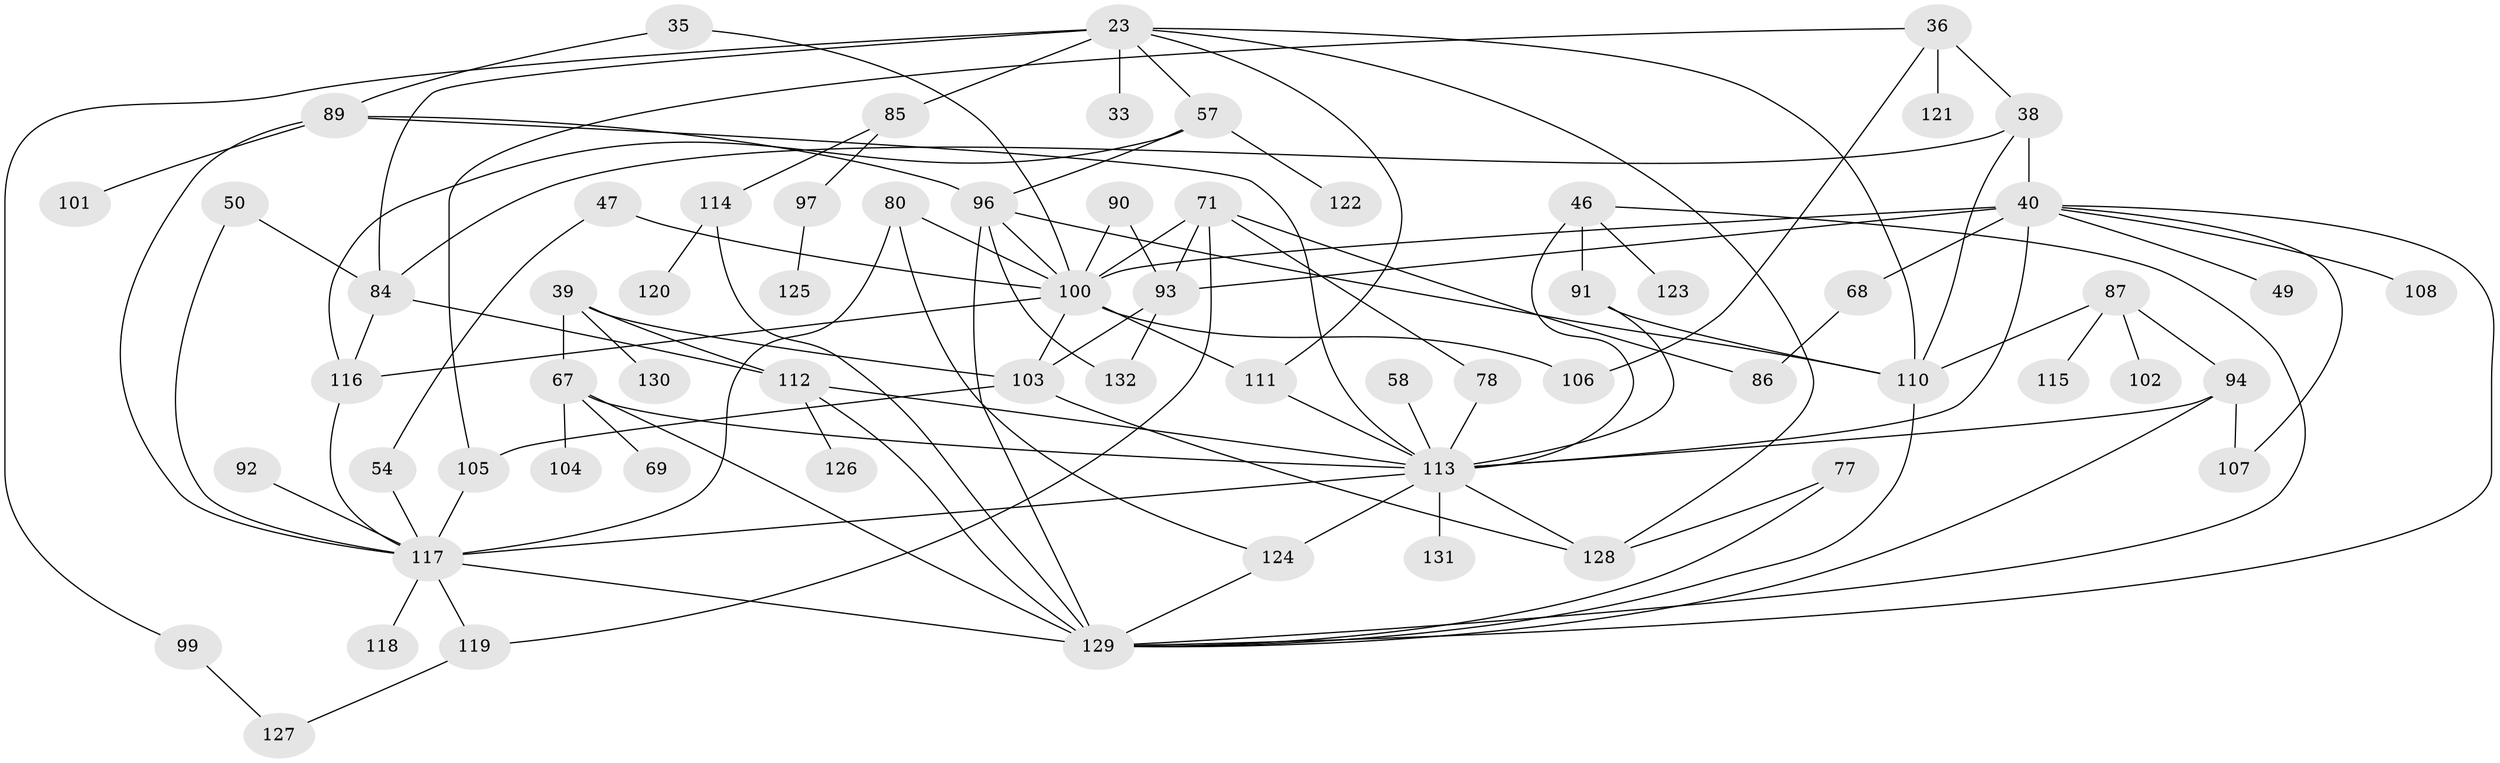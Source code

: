 // original degree distribution, {5: 0.06060606060606061, 6: 0.05303030303030303, 4: 0.17424242424242425, 2: 0.25757575757575757, 3: 0.22727272727272727, 7: 0.015151515151515152, 9: 0.007575757575757576, 1: 0.20454545454545456}
// Generated by graph-tools (version 1.1) at 2025/42/03/09/25 04:42:36]
// undirected, 66 vertices, 110 edges
graph export_dot {
graph [start="1"]
  node [color=gray90,style=filled];
  23;
  33;
  35;
  36;
  38 [super="+9"];
  39;
  40 [super="+14+5"];
  46;
  47;
  49;
  50;
  54;
  57;
  58;
  67 [super="+66"];
  68;
  69;
  71 [super="+61"];
  77;
  78 [super="+32"];
  80;
  84 [super="+25+53"];
  85 [super="+27"];
  86;
  87;
  89 [super="+31"];
  90;
  91 [super="+17"];
  92;
  93 [super="+29"];
  94;
  96 [super="+8"];
  97;
  99;
  100 [super="+13+7+1+95"];
  101;
  102;
  103 [super="+79"];
  104;
  105 [super="+83"];
  106 [super="+75"];
  107;
  108;
  110 [super="+109"];
  111;
  112 [super="+51+74+70"];
  113 [super="+16+21+81"];
  114;
  115;
  116 [super="+28+60+65"];
  117 [super="+55+64+72"];
  118;
  119;
  120;
  121;
  122;
  123;
  124 [super="+73+76"];
  125;
  126;
  127;
  128 [super="+37"];
  129 [super="+88+44"];
  130;
  131;
  132 [super="+62"];
  23 -- 33;
  23 -- 57;
  23 -- 99;
  23 -- 111;
  23 -- 85 [weight=2];
  23 -- 84;
  23 -- 128;
  23 -- 110;
  35 -- 100;
  35 -- 89;
  36 -- 121;
  36 -- 105;
  36 -- 38 [weight=2];
  36 -- 106;
  38 -- 40 [weight=2];
  38 -- 84;
  38 -- 110;
  39 -- 130;
  39 -- 67;
  39 -- 103;
  39 -- 112;
  40 -- 49;
  40 -- 68;
  40 -- 107;
  40 -- 100 [weight=2];
  40 -- 108;
  40 -- 93 [weight=2];
  40 -- 113 [weight=3];
  40 -- 129;
  46 -- 123;
  46 -- 91 [weight=2];
  46 -- 113;
  46 -- 129;
  47 -- 54;
  47 -- 100;
  50 -- 117;
  50 -- 84;
  54 -- 117;
  57 -- 116;
  57 -- 122;
  57 -- 96;
  58 -- 113;
  67 -- 113 [weight=2];
  67 -- 69;
  67 -- 104;
  67 -- 129 [weight=2];
  68 -- 86;
  71 -- 86;
  71 -- 93;
  71 -- 100;
  71 -- 78;
  71 -- 119;
  77 -- 128;
  77 -- 129;
  78 -- 113 [weight=2];
  80 -- 117;
  80 -- 100;
  80 -- 124;
  84 -- 112;
  84 -- 116;
  85 -- 97;
  85 -- 114;
  87 -- 102;
  87 -- 115;
  87 -- 94;
  87 -- 110;
  89 -- 101;
  89 -- 96 [weight=2];
  89 -- 113;
  89 -- 117;
  90 -- 93;
  90 -- 100;
  91 -- 113;
  91 -- 110;
  92 -- 117;
  93 -- 103;
  93 -- 132;
  94 -- 129;
  94 -- 107;
  94 -- 113;
  96 -- 100 [weight=2];
  96 -- 132;
  96 -- 129;
  96 -- 110;
  97 -- 125;
  99 -- 127;
  100 -- 116;
  100 -- 111;
  100 -- 103;
  100 -- 106;
  103 -- 128;
  103 -- 105;
  105 -- 117;
  110 -- 129;
  111 -- 113;
  112 -- 113;
  112 -- 126;
  112 -- 129;
  113 -- 128;
  113 -- 131;
  113 -- 117;
  113 -- 124 [weight=2];
  114 -- 120;
  114 -- 129;
  116 -- 117;
  117 -- 118;
  117 -- 119;
  117 -- 129 [weight=2];
  119 -- 127;
  124 -- 129;
}
